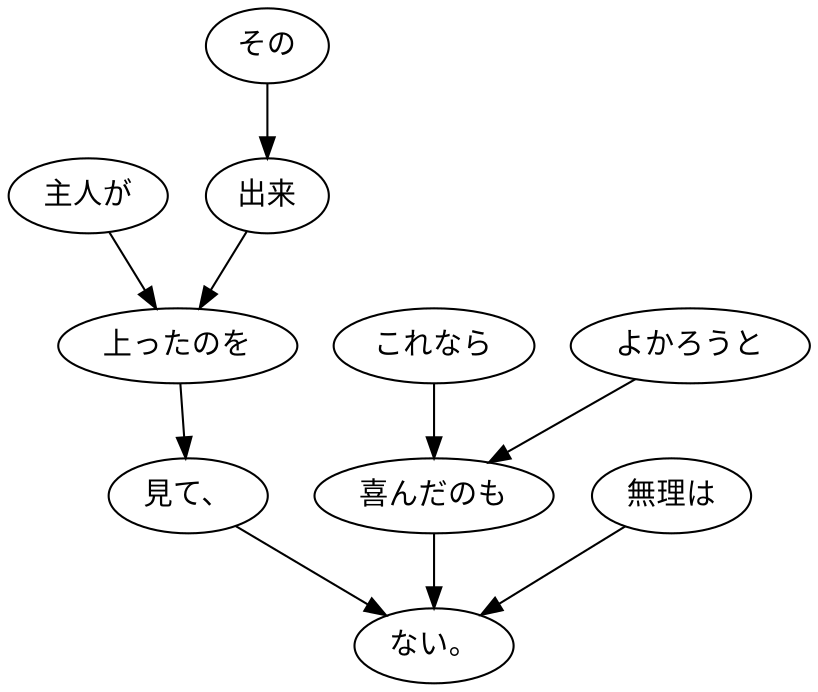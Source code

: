 digraph graph4807 {
	node0 [label="主人が"];
	node1 [label="その"];
	node2 [label="出来"];
	node3 [label="上ったのを"];
	node4 [label="見て、"];
	node5 [label="これなら"];
	node6 [label="よかろうと"];
	node7 [label="喜んだのも"];
	node8 [label="無理は"];
	node9 [label="ない。"];
	node0 -> node3;
	node1 -> node2;
	node2 -> node3;
	node3 -> node4;
	node4 -> node9;
	node5 -> node7;
	node6 -> node7;
	node7 -> node9;
	node8 -> node9;
}
